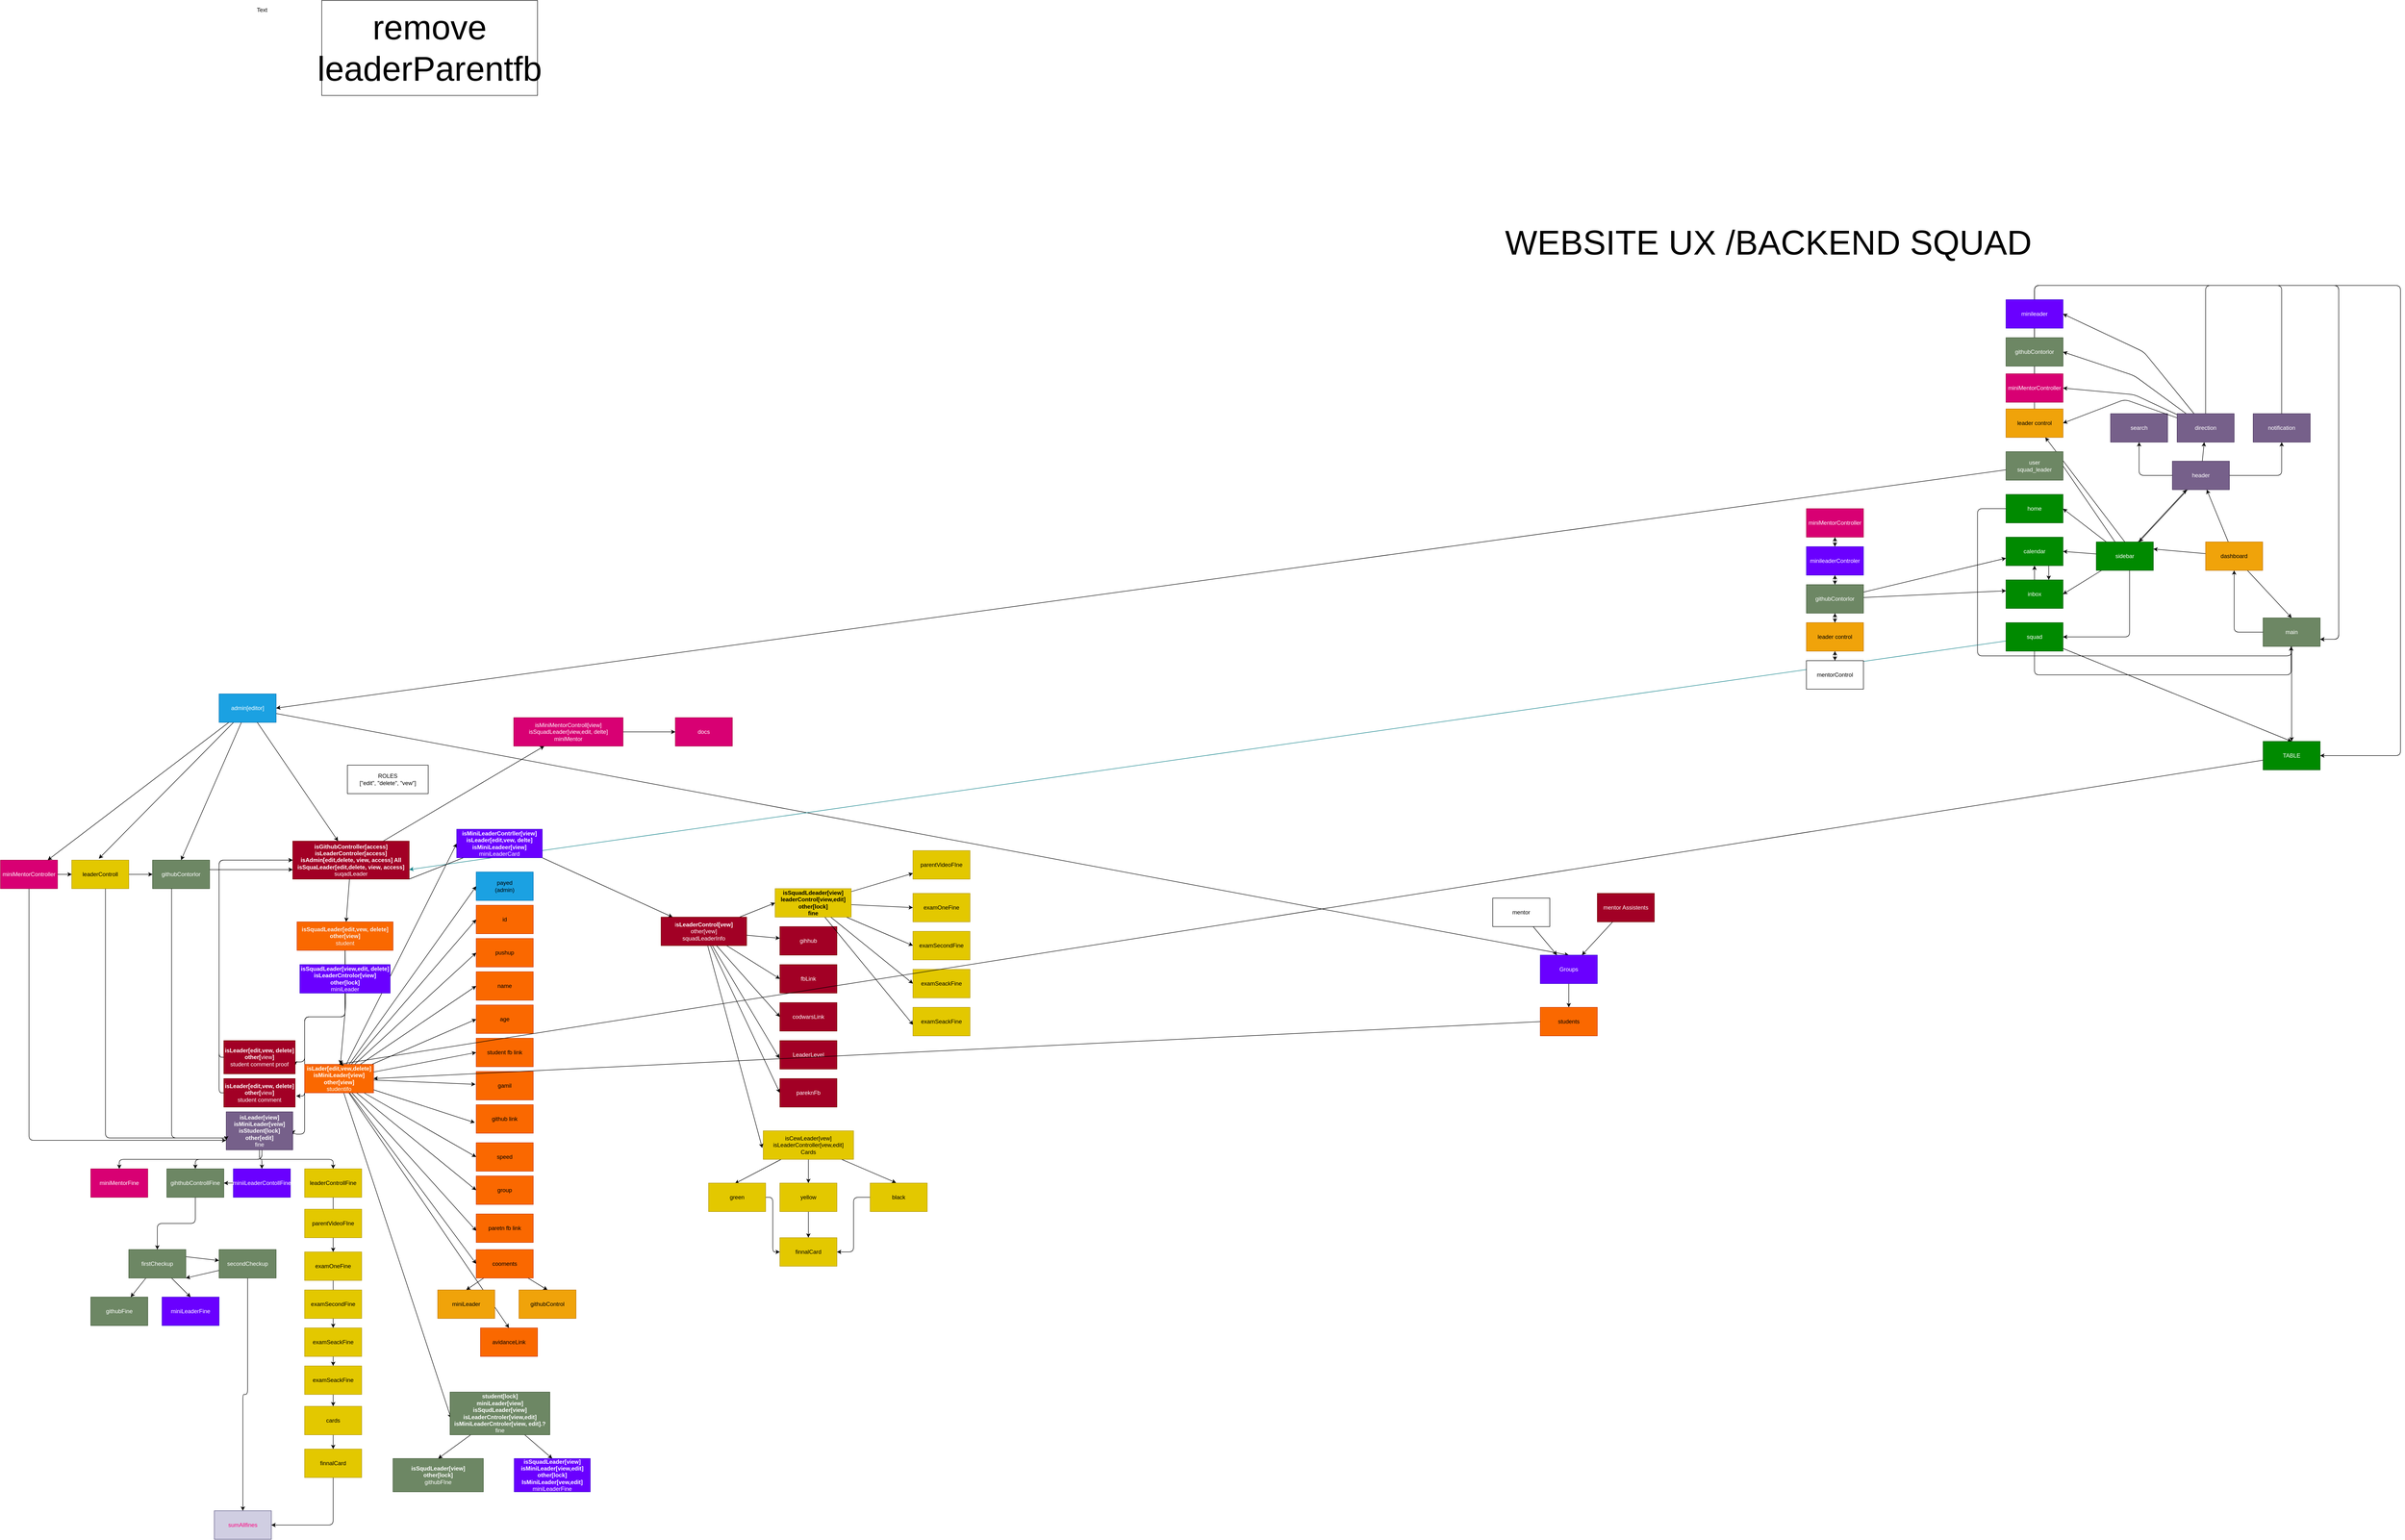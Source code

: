 <mxfile>
    <diagram id="HEYRBrr34Ea68B-RaoFX" name="Page-1">
        <mxGraphModel dx="3022" dy="3112" grid="1" gridSize="10" guides="1" tooltips="1" connect="1" arrows="1" fold="1" page="1" pageScale="1" pageWidth="850" pageHeight="1100" math="0" shadow="0">
            <root>
                <mxCell id="0"/>
                <mxCell id="1" parent="0"/>
                <mxCell id="17" style="edgeStyle=none;html=1;entryX=0.5;entryY=0;entryDx=0;entryDy=0;" parent="1" source="5" target="6" edge="1">
                    <mxGeometry relative="1" as="geometry"/>
                </mxCell>
                <mxCell id="102" style="html=1;entryX=0.475;entryY=-0.052;entryDx=0;entryDy=0;entryPerimeter=0;" parent="1" source="5" target="103" edge="1">
                    <mxGeometry relative="1" as="geometry">
                        <mxPoint x="-130" y="50" as="targetPoint"/>
                    </mxGeometry>
                </mxCell>
                <mxCell id="138" style="edgeStyle=none;html=1;fontColor=#6a00ff;" parent="1" source="5" target="139" edge="1">
                    <mxGeometry relative="1" as="geometry">
                        <mxPoint x="600" y="-40" as="targetPoint"/>
                    </mxGeometry>
                </mxCell>
                <mxCell id="372" style="edgeStyle=none;html=1;entryX=0.5;entryY=0;entryDx=0;entryDy=0;" parent="1" source="5" target="362" edge="1">
                    <mxGeometry relative="1" as="geometry"/>
                </mxCell>
                <mxCell id="5" value="admin[editor]" style="whiteSpace=wrap;html=1;fillColor=#1ba1e2;fontColor=#ffffff;strokeColor=#006EAF;" parent="1" vertex="1">
                    <mxGeometry x="160" y="-340" width="120" height="60" as="geometry"/>
                </mxCell>
                <mxCell id="227" style="edgeStyle=orthogonalEdgeStyle;html=1;fontColor=#FFFFFF;" parent="1" source="6" target="7" edge="1">
                    <mxGeometry relative="1" as="geometry">
                        <Array as="points">
                            <mxPoint x="180" y="30"/>
                            <mxPoint x="180" y="30"/>
                        </Array>
                    </mxGeometry>
                </mxCell>
                <mxCell id="6" value="githubContorlor" style="whiteSpace=wrap;html=1;fillColor=#6d8764;fontColor=#ffffff;strokeColor=#3A5431;" parent="1" vertex="1">
                    <mxGeometry x="20" y="10" width="120" height="60" as="geometry"/>
                </mxCell>
                <mxCell id="135" style="edgeStyle=none;html=1;fontColor=#6a00ff;" parent="1" source="7" target="137" edge="1">
                    <mxGeometry relative="1" as="geometry">
                        <mxPoint x="630" y="90" as="targetPoint"/>
                    </mxGeometry>
                </mxCell>
                <mxCell id="165" style="edgeStyle=none;html=1;exitX=1;exitY=1;exitDx=0;exitDy=0;fontColor=#FFFFFF;startArrow=none;" parent="1" source="123" target="166" edge="1">
                    <mxGeometry relative="1" as="geometry">
                        <mxPoint x="650" y="70" as="targetPoint"/>
                    </mxGeometry>
                </mxCell>
                <mxCell id="7" value="&lt;b&gt;isGithubController[access]&lt;/b&gt;&lt;br&gt;&lt;b&gt;isLeaderControler[access]&lt;/b&gt;&lt;br&gt;&lt;b&gt;isAdmin[edit,delete, view, access] All&lt;/b&gt;&lt;br&gt;&lt;b&gt;isSquaLeader[edit,delete, view, access]&lt;/b&gt;&lt;br&gt;suqadLeader" style="whiteSpace=wrap;html=1;fillColor=#a20025;fontColor=#ffffff;strokeColor=#6F0000;" parent="1" vertex="1">
                    <mxGeometry x="315" y="-30" width="245" height="80" as="geometry"/>
                </mxCell>
                <mxCell id="21" value="" style="edgeStyle=none;html=1;" parent="1" source="8" target="20" edge="1">
                    <mxGeometry relative="1" as="geometry">
                        <Array as="points">
                            <mxPoint x="426" y="320"/>
                        </Array>
                    </mxGeometry>
                </mxCell>
                <mxCell id="90" style="edgeStyle=orthogonalEdgeStyle;html=1;entryX=1;entryY=0.75;entryDx=0;entryDy=0;" parent="1" source="8" target="55" edge="1">
                    <mxGeometry relative="1" as="geometry">
                        <Array as="points">
                            <mxPoint x="425" y="340"/>
                            <mxPoint x="340" y="340"/>
                            <mxPoint x="340" y="435"/>
                            <mxPoint x="320" y="435"/>
                        </Array>
                    </mxGeometry>
                </mxCell>
                <mxCell id="92" style="edgeStyle=orthogonalEdgeStyle;html=1;exitX=0.5;exitY=1;exitDx=0;exitDy=0;entryX=1.015;entryY=0.611;entryDx=0;entryDy=0;entryPerimeter=0;" parent="1" source="8" target="57" edge="1">
                    <mxGeometry relative="1" as="geometry">
                        <Array as="points">
                            <mxPoint x="425" y="340"/>
                            <mxPoint x="340" y="340"/>
                            <mxPoint x="340" y="507"/>
                        </Array>
                    </mxGeometry>
                </mxCell>
                <mxCell id="93" style="edgeStyle=orthogonalEdgeStyle;html=1;entryX=1.004;entryY=0.592;entryDx=0;entryDy=0;entryPerimeter=0;" parent="1" source="8" target="66" edge="1">
                    <mxGeometry relative="1" as="geometry">
                        <Array as="points">
                            <mxPoint x="425" y="340"/>
                            <mxPoint x="340" y="340"/>
                            <mxPoint x="340" y="587"/>
                            <mxPoint x="321" y="587"/>
                            <mxPoint x="321" y="586"/>
                        </Array>
                    </mxGeometry>
                </mxCell>
                <mxCell id="8" value="&lt;font color=&quot;#f5f0f0&quot;&gt;&lt;b&gt;isSquadLeader[edit,vew, delete]&lt;br&gt;other[view]&lt;/b&gt;&lt;br&gt;student&lt;/font&gt;" style="whiteSpace=wrap;html=1;fillColor=#fa6800;fontColor=#000000;strokeColor=#C73500;" parent="1" vertex="1">
                    <mxGeometry x="324" y="140" width="202" height="60" as="geometry"/>
                </mxCell>
                <mxCell id="16" style="edgeStyle=none;html=1;" parent="1" source="5" target="7" edge="1">
                    <mxGeometry relative="1" as="geometry"/>
                </mxCell>
                <mxCell id="99" style="edgeStyle=orthogonalEdgeStyle;html=1;entryX=0;entryY=0.75;entryDx=0;entryDy=0;" parent="1" source="6" target="66" edge="1">
                    <mxGeometry relative="1" as="geometry">
                        <mxPoint x="60" y="200" as="sourcePoint"/>
                        <Array as="points">
                            <mxPoint x="60" y="595"/>
                        </Array>
                    </mxGeometry>
                </mxCell>
                <mxCell id="19" style="edgeStyle=none;html=1;" parent="1" source="7" target="8" edge="1">
                    <mxGeometry relative="1" as="geometry">
                        <mxPoint x="420" y="120" as="sourcePoint"/>
                    </mxGeometry>
                </mxCell>
                <mxCell id="24" value="" style="edgeStyle=none;html=1;entryX=0;entryY=0.5;entryDx=0;entryDy=0;" parent="1" source="20" target="23" edge="1">
                    <mxGeometry relative="1" as="geometry"/>
                </mxCell>
                <mxCell id="26" style="edgeStyle=none;html=1;entryX=0;entryY=0.5;entryDx=0;entryDy=0;" parent="1" source="20" target="27" edge="1">
                    <mxGeometry relative="1" as="geometry">
                        <mxPoint x="840" y="750" as="targetPoint"/>
                        <Array as="points"/>
                    </mxGeometry>
                </mxCell>
                <mxCell id="28" style="edgeStyle=none;html=1;entryX=0;entryY=0.5;entryDx=0;entryDy=0;" parent="1" source="20" target="30" edge="1">
                    <mxGeometry relative="1" as="geometry">
                        <mxPoint x="880" y="840" as="targetPoint"/>
                    </mxGeometry>
                </mxCell>
                <mxCell id="33" style="edgeStyle=none;html=1;entryX=-0.012;entryY=0.452;entryDx=0;entryDy=0;entryPerimeter=0;" parent="1" source="20" target="32" edge="1">
                    <mxGeometry relative="1" as="geometry"/>
                </mxCell>
                <mxCell id="34" style="edgeStyle=none;html=1;entryX=0;entryY=0.5;entryDx=0;entryDy=0;" parent="1" source="20" target="35" edge="1">
                    <mxGeometry relative="1" as="geometry">
                        <mxPoint x="850" y="600" as="targetPoint"/>
                    </mxGeometry>
                </mxCell>
                <mxCell id="38" style="edgeStyle=none;html=1;entryX=0.003;entryY=0.594;entryDx=0;entryDy=0;entryPerimeter=0;" parent="1" source="20" target="39" edge="1">
                    <mxGeometry relative="1" as="geometry">
                        <mxPoint x="657" y="980" as="targetPoint"/>
                    </mxGeometry>
                </mxCell>
                <mxCell id="40" style="edgeStyle=none;html=1;entryX=0;entryY=0.5;entryDx=0;entryDy=0;" parent="1" source="20" target="41" edge="1">
                    <mxGeometry relative="1" as="geometry">
                        <mxPoint x="520" y="750.0" as="targetPoint"/>
                    </mxGeometry>
                </mxCell>
                <mxCell id="43" style="edgeStyle=none;html=1;entryX=0;entryY=0.5;entryDx=0;entryDy=0;" parent="1" source="20" target="42" edge="1">
                    <mxGeometry relative="1" as="geometry"/>
                </mxCell>
                <mxCell id="44" style="edgeStyle=none;html=1;entryX=-0.025;entryY=0.628;entryDx=0;entryDy=0;entryPerimeter=0;" parent="1" source="20" target="45" edge="1">
                    <mxGeometry relative="1" as="geometry">
                        <mxPoint x="546" y="860" as="targetPoint"/>
                    </mxGeometry>
                </mxCell>
                <mxCell id="84" style="edgeStyle=none;html=1;entryX=0;entryY=0.5;entryDx=0;entryDy=0;" parent="1" source="20" target="86" edge="1">
                    <mxGeometry relative="1" as="geometry">
                        <mxPoint x="640" y="300" as="targetPoint"/>
                    </mxGeometry>
                </mxCell>
                <mxCell id="121" style="html=1;entryX=0;entryY=0.5;entryDx=0;entryDy=0;" parent="1" source="20" target="123" edge="1">
                    <mxGeometry relative="1" as="geometry">
                        <mxPoint x="640" y="470" as="targetPoint"/>
                    </mxGeometry>
                </mxCell>
                <mxCell id="152" style="edgeStyle=none;html=1;fontColor=#6a00ff;entryX=0.01;entryY=0.613;entryDx=0;entryDy=0;entryPerimeter=0;" parent="1" source="20" target="153" edge="1">
                    <mxGeometry relative="1" as="geometry">
                        <mxPoint x="650" y="1030.69" as="targetPoint"/>
                    </mxGeometry>
                </mxCell>
                <mxCell id="346" style="html=1;fontSize=12;entryX=0;entryY=0.5;entryDx=0;entryDy=0;" parent="1" source="20" target="347" edge="1">
                    <mxGeometry relative="1" as="geometry">
                        <mxPoint x="690" y="160" as="targetPoint"/>
                    </mxGeometry>
                </mxCell>
                <mxCell id="353" style="edgeStyle=none;html=1;entryX=0;entryY=0.5;entryDx=0;entryDy=0;" parent="1" source="20" target="352" edge="1">
                    <mxGeometry relative="1" as="geometry"/>
                </mxCell>
                <mxCell id="358" style="edgeStyle=none;html=1;entryX=0.5;entryY=0;entryDx=0;entryDy=0;" parent="1" source="20" target="359" edge="1">
                    <mxGeometry relative="1" as="geometry">
                        <mxPoint x="740" y="990" as="targetPoint"/>
                    </mxGeometry>
                </mxCell>
                <mxCell id="20" value="&lt;b&gt;&lt;font color=&quot;#ffffff&quot;&gt;isLader[edit,vew,delete]&lt;/font&gt;&lt;br&gt;&lt;font color=&quot;#ffffff&quot;&gt;isMiniLeader[view]&lt;/font&gt;&lt;br&gt;&lt;font color=&quot;#ffffff&quot;&gt;other[view]&lt;/font&gt;&lt;/b&gt;&lt;br&gt;&lt;font color=&quot;#ffffff&quot;&gt;studentifo&lt;/font&gt;" style="whiteSpace=wrap;html=1;fillColor=#fa6800;strokeColor=#C73500;fontColor=#000000;" parent="1" vertex="1">
                    <mxGeometry x="340" y="440" width="145" height="60" as="geometry"/>
                </mxCell>
                <mxCell id="23" value="name" style="whiteSpace=wrap;html=1;fillColor=#fa6800;strokeColor=#C73500;fontColor=#000000;" parent="1" vertex="1">
                    <mxGeometry x="701" y="245" width="120" height="60" as="geometry"/>
                </mxCell>
                <mxCell id="27" value="age" style="whiteSpace=wrap;html=1;fillColor=#fa6800;fontColor=#000000;strokeColor=#C73500;" parent="1" vertex="1">
                    <mxGeometry x="701" y="315" width="120" height="60" as="geometry"/>
                </mxCell>
                <mxCell id="30" value="student fb link" style="whiteSpace=wrap;html=1;fillColor=#fa6800;fontColor=#000000;strokeColor=#C73500;" parent="1" vertex="1">
                    <mxGeometry x="701" y="385" width="120" height="60" as="geometry"/>
                </mxCell>
                <mxCell id="32" value="gamil" style="whiteSpace=wrap;html=1;fillColor=#fa6800;fontColor=#000000;strokeColor=#C73500;" parent="1" vertex="1">
                    <mxGeometry x="701" y="455" width="120" height="60" as="geometry"/>
                </mxCell>
                <mxCell id="35" value="id" style="whiteSpace=wrap;html=1;fillColor=#fa6800;strokeColor=#C73500;fontColor=#000000;" parent="1" vertex="1">
                    <mxGeometry x="701" y="105" width="120" height="60" as="geometry"/>
                </mxCell>
                <mxCell id="39" value="paretn fb link" style="whiteSpace=wrap;html=1;fillColor=#fa6800;strokeColor=#C73500;fontColor=#000000;" parent="1" vertex="1">
                    <mxGeometry x="701" y="755" width="120" height="60" as="geometry"/>
                </mxCell>
                <mxCell id="41" value="group" style="whiteSpace=wrap;html=1;fillColor=#fa6800;strokeColor=#C73500;fontColor=#000000;" parent="1" vertex="1">
                    <mxGeometry x="701" y="675" width="120" height="60" as="geometry"/>
                </mxCell>
                <mxCell id="42" value="speed" style="whiteSpace=wrap;html=1;fillColor=#fa6800;strokeColor=#C73500;fontColor=#000000;" parent="1" vertex="1">
                    <mxGeometry x="701" y="605" width="120" height="60" as="geometry"/>
                </mxCell>
                <mxCell id="45" value="github link" style="whiteSpace=wrap;html=1;fillColor=#fa6800;strokeColor=#C73500;fontColor=#000000;" parent="1" vertex="1">
                    <mxGeometry x="701" y="525" width="120" height="60" as="geometry"/>
                </mxCell>
                <mxCell id="223" style="edgeStyle=orthogonalEdgeStyle;html=1;entryX=0;entryY=0.5;entryDx=0;entryDy=0;fontColor=#FFFFFF;" parent="1" source="55" target="7" edge="1">
                    <mxGeometry relative="1" as="geometry">
                        <Array as="points">
                            <mxPoint x="160" y="425"/>
                            <mxPoint x="160" y="10"/>
                            <mxPoint x="315" y="10"/>
                        </Array>
                    </mxGeometry>
                </mxCell>
                <mxCell id="55" value="&lt;b&gt;isLeader[edit,vew, delete]&lt;br&gt;other[&lt;/b&gt;view&lt;b&gt;]&lt;/b&gt;&lt;br&gt;student comment proof" style="whiteSpace=wrap;html=1;fillColor=#a20025;strokeColor=#6F0000;fontColor=#ffffff;" parent="1" vertex="1">
                    <mxGeometry x="170" y="390" width="150" height="70" as="geometry"/>
                </mxCell>
                <mxCell id="89" style="edgeStyle=orthogonalEdgeStyle;html=1;entryX=0;entryY=0.5;entryDx=0;entryDy=0;" parent="1" source="57" target="7" edge="1">
                    <mxGeometry relative="1" as="geometry">
                        <Array as="points">
                            <mxPoint x="160" y="500"/>
                            <mxPoint x="160" y="10"/>
                        </Array>
                    </mxGeometry>
                </mxCell>
                <mxCell id="57" value="&lt;b&gt;isLeader[edit,vew, delete]&lt;br&gt;other[&lt;/b&gt;view&lt;b&gt;]&lt;/b&gt;&lt;br&gt;student comment" style="whiteSpace=wrap;html=1;fillColor=#a20025;strokeColor=#6F0000;fontColor=#ffffff;" parent="1" vertex="1">
                    <mxGeometry x="170" y="470" width="150" height="60" as="geometry"/>
                </mxCell>
                <mxCell id="96" style="edgeStyle=orthogonalEdgeStyle;html=1;exitX=0.466;exitY=0.992;exitDx=0;exitDy=0;exitPerimeter=0;" parent="1" source="66" target="98" edge="1">
                    <mxGeometry relative="1" as="geometry">
                        <mxPoint x="260" y="670" as="targetPoint"/>
                        <Array as="points">
                            <mxPoint x="250" y="609"/>
                            <mxPoint x="250" y="640"/>
                            <mxPoint x="110" y="640"/>
                        </Array>
                    </mxGeometry>
                </mxCell>
                <mxCell id="100" style="edgeStyle=orthogonalEdgeStyle;html=1;entryX=0.5;entryY=0;entryDx=0;entryDy=0;exitX=0.5;exitY=1;exitDx=0;exitDy=0;" parent="1" source="66" target="101" edge="1">
                    <mxGeometry relative="1" as="geometry">
                        <mxPoint x="320" y="650" as="targetPoint"/>
                        <mxPoint x="260" y="610" as="sourcePoint"/>
                        <Array as="points">
                            <mxPoint x="250" y="640"/>
                            <mxPoint x="400" y="640"/>
                            <mxPoint x="400" y="660"/>
                        </Array>
                    </mxGeometry>
                </mxCell>
                <mxCell id="104" style="edgeStyle=orthogonalEdgeStyle;html=1;" parent="1" source="66" target="105" edge="1">
                    <mxGeometry relative="1" as="geometry">
                        <mxPoint x="260" y="670" as="targetPoint"/>
                    </mxGeometry>
                </mxCell>
                <mxCell id="130" style="edgeStyle=orthogonalEdgeStyle;html=1;entryX=0.5;entryY=0;entryDx=0;entryDy=0;" parent="1" source="66" target="129" edge="1">
                    <mxGeometry relative="1" as="geometry">
                        <Array as="points">
                            <mxPoint x="250" y="640"/>
                            <mxPoint x="-50" y="640"/>
                        </Array>
                    </mxGeometry>
                </mxCell>
                <mxCell id="66" value="&lt;b&gt;isLeader[view]&lt;br&gt;isMiniLeader[veiw]&lt;br&gt;isStudent[lock]&lt;br&gt;other[edit]&lt;/b&gt;&lt;br&gt;fine" style="whiteSpace=wrap;html=1;fillColor=#76608a;fontColor=#ffffff;strokeColor=#432D57;" parent="1" vertex="1">
                    <mxGeometry x="175" y="540" width="140" height="80" as="geometry"/>
                </mxCell>
                <mxCell id="86" value="pushup" style="whiteSpace=wrap;html=1;fillColor=#fa6800;strokeColor=#C73500;fontColor=#000000;" parent="1" vertex="1">
                    <mxGeometry x="701" y="175" width="120" height="60" as="geometry"/>
                </mxCell>
                <mxCell id="95" value="ROLES&lt;br&gt;[&quot;edit&quot;, &quot;delete&quot;, &quot;vew&quot;]" style="whiteSpace=wrap;html=1;" parent="1" vertex="1">
                    <mxGeometry x="430" y="-190" width="170" height="60" as="geometry"/>
                </mxCell>
                <mxCell id="146" value="" style="edgeStyle=orthogonalEdgeStyle;html=1;fontColor=#6a00ff;" parent="1" source="98" target="145" edge="1">
                    <mxGeometry relative="1" as="geometry"/>
                </mxCell>
                <mxCell id="98" value="gihthubControllFine" style="whiteSpace=wrap;html=1;fillColor=#6d8764;fontColor=#ffffff;strokeColor=#3A5431;" parent="1" vertex="1">
                    <mxGeometry x="50" y="660" width="120" height="60" as="geometry"/>
                </mxCell>
                <mxCell id="211" value="" style="edgeStyle=none;html=1;fontColor=#FFFFFF;" parent="1" source="101" target="207" edge="1">
                    <mxGeometry relative="1" as="geometry"/>
                </mxCell>
                <mxCell id="101" value="leaderControllFine" style="whiteSpace=wrap;html=1;fillColor=#e3c800;fontColor=#000000;strokeColor=#B09500;" parent="1" vertex="1">
                    <mxGeometry x="340" y="660" width="120" height="60" as="geometry"/>
                </mxCell>
                <mxCell id="124" style="edgeStyle=orthogonalEdgeStyle;html=1;entryX=0;entryY=0.75;entryDx=0;entryDy=0;exitX=0.591;exitY=0.982;exitDx=0;exitDy=0;exitPerimeter=0;" parent="1" source="103" target="66" edge="1">
                    <mxGeometry relative="1" as="geometry">
                        <mxPoint x="-80" y="120" as="sourcePoint"/>
                        <Array as="points">
                            <mxPoint x="-79" y="595"/>
                        </Array>
                    </mxGeometry>
                </mxCell>
                <mxCell id="225" value="" style="edgeStyle=orthogonalEdgeStyle;html=1;fontColor=#FFFFFF;" parent="1" source="103" target="6" edge="1">
                    <mxGeometry relative="1" as="geometry"/>
                </mxCell>
                <mxCell id="103" value="&lt;span style=&quot;color: rgb(0, 0, 0);&quot;&gt;leaderControll&lt;br&gt;&lt;/span&gt;" style="whiteSpace=wrap;html=1;fillColor=#e3c800;fontColor=#000000;strokeColor=#B09500;" parent="1" vertex="1">
                    <mxGeometry x="-150" y="10" width="120" height="60" as="geometry"/>
                </mxCell>
                <mxCell id="149" style="edgeStyle=orthogonalEdgeStyle;html=1;entryX=1;entryY=0.5;entryDx=0;entryDy=0;fontColor=#6a00ff;" parent="1" source="105" target="98" edge="1">
                    <mxGeometry relative="1" as="geometry"/>
                </mxCell>
                <mxCell id="105" value="miniiLeaderContollFine" style="whiteSpace=wrap;html=1;fillColor=#6a00ff;fontColor=#ffffff;strokeColor=#3700CC;" parent="1" vertex="1">
                    <mxGeometry x="190" y="660" width="120" height="60" as="geometry"/>
                </mxCell>
                <mxCell id="107" value="&lt;span&gt;isSquadLeader[view,edit, delete]&lt;br&gt;isLeaderCntrolor[&lt;/span&gt;view&lt;span&gt;]&lt;br&gt;other[lock]&lt;/span&gt;&lt;br&gt;&lt;span style=&quot;font-weight: normal;&quot;&gt;miniLeader&lt;/span&gt;" style="whiteSpace=wrap;html=1;fillColor=#6a00ff;strokeColor=#3700CC;fontColor=#ffffff;fontStyle=1" parent="1" vertex="1">
                    <mxGeometry x="330" y="230" width="190" height="60" as="geometry"/>
                </mxCell>
                <mxCell id="129" value="miniMentorFine" style="whiteSpace=wrap;html=1;fillColor=#d80073;fontColor=#ffffff;strokeColor=#A50040;" parent="1" vertex="1">
                    <mxGeometry x="-110" y="660" width="120" height="60" as="geometry"/>
                </mxCell>
                <mxCell id="143" value="" style="edgeStyle=none;html=1;fontColor=#6a00ff;" parent="1" source="137" target="142" edge="1">
                    <mxGeometry relative="1" as="geometry"/>
                </mxCell>
                <mxCell id="137" value="isMiniMentorControll[view]&lt;br&gt;isSquadLeader[view,edit, delte]&lt;br&gt;miniMentor" style="whiteSpace=wrap;html=1;fontColor=#ffffff;strokeColor=#A50040;fillColor=#d80073;" parent="1" vertex="1">
                    <mxGeometry x="780" y="-290" width="230" height="60" as="geometry"/>
                </mxCell>
                <mxCell id="144" style="edgeStyle=orthogonalEdgeStyle;html=1;fontColor=#6a00ff;" parent="1" source="139" target="66" edge="1">
                    <mxGeometry relative="1" as="geometry">
                        <mxPoint x="180" y="600.952" as="targetPoint"/>
                        <Array as="points">
                            <mxPoint x="-240" y="600"/>
                        </Array>
                    </mxGeometry>
                </mxCell>
                <mxCell id="226" value="" style="edgeStyle=orthogonalEdgeStyle;html=1;fontColor=#FFFFFF;" parent="1" source="139" target="103" edge="1">
                    <mxGeometry relative="1" as="geometry"/>
                </mxCell>
                <mxCell id="139" value="miniMentorController" style="whiteSpace=wrap;html=1;fontColor=#ffffff;strokeColor=#A50040;fillColor=#d80073;" parent="1" vertex="1">
                    <mxGeometry x="-300" y="10" width="120" height="60" as="geometry"/>
                </mxCell>
                <mxCell id="142" value="docs" style="whiteSpace=wrap;html=1;fillColor=#d80073;strokeColor=#A50040;fontColor=#ffffff;" parent="1" vertex="1">
                    <mxGeometry x="1120" y="-290" width="120" height="60" as="geometry"/>
                </mxCell>
                <mxCell id="159" value="" style="edgeStyle=none;html=1;fontColor=#FFFFFF;" parent="1" source="145" target="158" edge="1">
                    <mxGeometry relative="1" as="geometry"/>
                </mxCell>
                <mxCell id="161" style="edgeStyle=none;html=1;entryX=0.5;entryY=0;entryDx=0;entryDy=0;fontColor=#FFFFFF;" parent="1" source="145" target="160" edge="1">
                    <mxGeometry relative="1" as="geometry"/>
                </mxCell>
                <mxCell id="163" style="edgeStyle=none;html=1;fontColor=#FFFFFF;exitX=1;exitY=0.25;exitDx=0;exitDy=0;" parent="1" source="145" target="148" edge="1">
                    <mxGeometry relative="1" as="geometry"/>
                </mxCell>
                <mxCell id="145" value="firstCheckup" style="whiteSpace=wrap;html=1;fillColor=#6d8764;strokeColor=#3A5431;fontColor=#ffffff;" parent="1" vertex="1">
                    <mxGeometry x="-30" y="830" width="120" height="60" as="geometry"/>
                </mxCell>
                <mxCell id="164" style="edgeStyle=none;html=1;fontColor=#FFFFFF;entryX=1;entryY=1;entryDx=0;entryDy=0;" parent="1" source="148" target="145" edge="1">
                    <mxGeometry relative="1" as="geometry">
                        <mxPoint x="110" y="890" as="targetPoint"/>
                    </mxGeometry>
                </mxCell>
                <mxCell id="239" style="edgeStyle=orthogonalEdgeStyle;html=1;fontColor=#FFFFFF;" parent="1" source="148" target="240" edge="1">
                    <mxGeometry relative="1" as="geometry">
                        <mxPoint x="220" y="1270" as="targetPoint"/>
                    </mxGeometry>
                </mxCell>
                <mxCell id="148" value="secondCheckup" style="whiteSpace=wrap;html=1;fillColor=#6d8764;strokeColor=#3A5431;fontColor=#ffffff;" parent="1" vertex="1">
                    <mxGeometry x="160" y="830" width="120" height="60" as="geometry"/>
                </mxCell>
                <mxCell id="154" style="edgeStyle=none;html=1;fontColor=#6a00ff;entryX=0.5;entryY=0;entryDx=0;entryDy=0;" parent="1" source="153" target="155" edge="1">
                    <mxGeometry relative="1" as="geometry">
                        <mxPoint x="790" y="1100" as="targetPoint"/>
                    </mxGeometry>
                </mxCell>
                <mxCell id="156" style="edgeStyle=none;html=1;fontColor=#6a00ff;entryX=0.5;entryY=0;entryDx=0;entryDy=0;" parent="1" source="153" target="157" edge="1">
                    <mxGeometry relative="1" as="geometry">
                        <mxPoint x="580" y="1140" as="targetPoint"/>
                    </mxGeometry>
                </mxCell>
                <mxCell id="153" value="&lt;b&gt;student[lock]&lt;br&gt;miniLeader[view]&lt;br&gt;isSqudLeader[view]&lt;br&gt;&lt;/b&gt;&lt;b&gt;isLeaderCntroler[view,edit]&lt;/b&gt;&lt;b&gt;&lt;br&gt;isMiniLeaderCntroler[view, edit].?&lt;/b&gt;&lt;br&gt;fine" style="whiteSpace=wrap;html=1;fillColor=#6d8764;strokeColor=#3A5431;fontColor=#ffffff;" parent="1" vertex="1">
                    <mxGeometry x="646" y="1130" width="210" height="90" as="geometry"/>
                </mxCell>
                <mxCell id="155" value="&lt;b&gt;isSquadLeader[view]&lt;br&gt;isMiniLeader[view,edit]&lt;br&gt;other[lock]&lt;/b&gt;&lt;br&gt;&lt;b&gt;IsMiniLeader[vew,edit]&lt;/b&gt;&lt;br&gt;miniLeaderFine" style="whiteSpace=wrap;html=1;strokeColor=#3700CC;fontColor=#ffffff;fillColor=#6a00ff;" parent="1" vertex="1">
                    <mxGeometry x="781" y="1270" width="160" height="70" as="geometry"/>
                </mxCell>
                <mxCell id="157" value="&lt;b&gt;isSqudLeader[view]&lt;br&gt;other[lock]&lt;/b&gt;&lt;br&gt;githubFIne" style="whiteSpace=wrap;html=1;fillColor=#6d8764;strokeColor=#3A5431;fontColor=#ffffff;" parent="1" vertex="1">
                    <mxGeometry x="526" y="1270" width="190" height="70" as="geometry"/>
                </mxCell>
                <mxCell id="158" value="githubFine" style="whiteSpace=wrap;html=1;fillColor=#6d8764;strokeColor=#3A5431;fontColor=#ffffff;" parent="1" vertex="1">
                    <mxGeometry x="-110" y="930" width="120" height="60" as="geometry"/>
                </mxCell>
                <mxCell id="160" value="miniLeaderFine" style="whiteSpace=wrap;html=1;fillColor=#6a00ff;strokeColor=#3700CC;fontColor=#ffffff;" parent="1" vertex="1">
                    <mxGeometry x="40" y="930" width="120" height="60" as="geometry"/>
                </mxCell>
                <mxCell id="169" style="edgeStyle=none;html=1;fontColor=#FFFFFF;" parent="1" source="166" target="168" edge="1">
                    <mxGeometry relative="1" as="geometry"/>
                </mxCell>
                <mxCell id="172" style="edgeStyle=none;html=1;entryX=0;entryY=0.5;entryDx=0;entryDy=0;fontColor=#FFFFFF;" parent="1" source="166" target="171" edge="1">
                    <mxGeometry relative="1" as="geometry"/>
                </mxCell>
                <mxCell id="173" style="edgeStyle=none;html=1;fontColor=#FFFFFF;entryX=0;entryY=0.5;entryDx=0;entryDy=0;" parent="1" source="166" target="175" edge="1">
                    <mxGeometry relative="1" as="geometry">
                        <mxPoint x="1370" y="360" as="targetPoint"/>
                    </mxGeometry>
                </mxCell>
                <mxCell id="179" style="edgeStyle=none;html=1;entryX=-0.008;entryY=0.622;entryDx=0;entryDy=0;entryPerimeter=0;fontColor=#FFFFFF;" parent="1" source="166" target="178" edge="1">
                    <mxGeometry relative="1" as="geometry"/>
                </mxCell>
                <mxCell id="180" style="edgeStyle=none;html=1;fontColor=#FFFFFF;entryX=0;entryY=0.5;entryDx=0;entryDy=0;" parent="1" source="166" target="181" edge="1">
                    <mxGeometry relative="1" as="geometry">
                        <mxPoint x="1380" y="80" as="targetPoint"/>
                    </mxGeometry>
                </mxCell>
                <mxCell id="194" style="edgeStyle=none;html=1;entryX=-0.011;entryY=0.6;entryDx=0;entryDy=0;entryPerimeter=0;fontColor=#FFFFFF;" parent="1" source="166" target="193" edge="1">
                    <mxGeometry relative="1" as="geometry"/>
                </mxCell>
                <mxCell id="204" style="edgeStyle=none;html=1;entryX=0;entryY=0.5;entryDx=0;entryDy=0;fontColor=#FFFFFF;" parent="1" source="166" target="203" edge="1">
                    <mxGeometry relative="1" as="geometry"/>
                </mxCell>
                <mxCell id="166" value="i&lt;b&gt;sLeaderControl[vew]&lt;/b&gt;&lt;br&gt;other[vew]&lt;br&gt;squadLeaderInfo" style="whiteSpace=wrap;html=1;strokeColor=#6F0000;fontColor=#ffffff;fillColor=#a20025;" parent="1" vertex="1">
                    <mxGeometry x="1090" y="130" width="180" height="60" as="geometry"/>
                </mxCell>
                <mxCell id="168" value="gihhub" style="whiteSpace=wrap;html=1;fillColor=#a20025;strokeColor=#6F0000;fontColor=#ffffff;" parent="1" vertex="1">
                    <mxGeometry x="1340" y="150" width="120" height="60" as="geometry"/>
                </mxCell>
                <mxCell id="171" value="fbLink" style="whiteSpace=wrap;html=1;fillColor=#a20025;strokeColor=#6F0000;fontColor=#ffffff;" parent="1" vertex="1">
                    <mxGeometry x="1340" y="230" width="120" height="60" as="geometry"/>
                </mxCell>
                <mxCell id="175" value="codwarsLink" style="whiteSpace=wrap;html=1;fillColor=#a20025;strokeColor=#6F0000;fontColor=#ffffff;" parent="1" vertex="1">
                    <mxGeometry x="1340" y="310" width="120" height="60" as="geometry"/>
                </mxCell>
                <mxCell id="178" value="LeaderLevel" style="whiteSpace=wrap;html=1;fillColor=#a20025;strokeColor=#6F0000;fontColor=#ffffff;" parent="1" vertex="1">
                    <mxGeometry x="1340" y="390" width="120" height="60" as="geometry"/>
                </mxCell>
                <mxCell id="182" style="edgeStyle=none;html=1;fontColor=#FFFFFF;" parent="1" source="181" target="183" edge="1">
                    <mxGeometry relative="1" as="geometry">
                        <mxPoint x="1490" y="-20" as="targetPoint"/>
                    </mxGeometry>
                </mxCell>
                <mxCell id="186" style="edgeStyle=none;html=1;entryX=0;entryY=0.5;entryDx=0;entryDy=0;fontColor=#FFFFFF;" parent="1" source="181" target="184" edge="1">
                    <mxGeometry relative="1" as="geometry"/>
                </mxCell>
                <mxCell id="187" style="edgeStyle=none;html=1;fontColor=#FFFFFF;entryX=0;entryY=0.5;entryDx=0;entryDy=0;" parent="1" source="181" target="188" edge="1">
                    <mxGeometry relative="1" as="geometry">
                        <mxPoint x="1670.0" y="200" as="targetPoint"/>
                        <Array as="points"/>
                    </mxGeometry>
                </mxCell>
                <mxCell id="189" style="edgeStyle=none;html=1;fontColor=#FFFFFF;entryX=0;entryY=0.5;entryDx=0;entryDy=0;" parent="1" source="181" target="190" edge="1">
                    <mxGeometry relative="1" as="geometry">
                        <mxPoint x="1660.0" y="280" as="targetPoint"/>
                    </mxGeometry>
                </mxCell>
                <mxCell id="191" style="edgeStyle=none;html=1;fontColor=#FFFFFF;entryX=0.003;entryY=0.614;entryDx=0;entryDy=0;entryPerimeter=0;" parent="1" source="181" target="192" edge="1">
                    <mxGeometry relative="1" as="geometry">
                        <mxPoint x="1660.0" y="350" as="targetPoint"/>
                    </mxGeometry>
                </mxCell>
                <mxCell id="181" value="&lt;b&gt;isSquadLdeader[view]&lt;br&gt;leaderControl[view,edit]&lt;br&gt;other[lock]&lt;br&gt;fine&lt;/b&gt;" style="whiteSpace=wrap;html=1;fillColor=#e3c800;strokeColor=#B09500;fontColor=#000000;" parent="1" vertex="1">
                    <mxGeometry x="1330" y="70" width="160" height="60" as="geometry"/>
                </mxCell>
                <mxCell id="183" value="parentVideoFIne" style="whiteSpace=wrap;html=1;fillColor=#e3c800;strokeColor=#B09500;fontColor=#000000;" parent="1" vertex="1">
                    <mxGeometry x="1620" y="-10" width="120" height="60" as="geometry"/>
                </mxCell>
                <mxCell id="184" value="examOneFine" style="whiteSpace=wrap;html=1;fillColor=#e3c800;strokeColor=#B09500;fontColor=#000000;" parent="1" vertex="1">
                    <mxGeometry x="1620" y="80" width="120" height="60" as="geometry"/>
                </mxCell>
                <mxCell id="188" value="examSecondFine" style="whiteSpace=wrap;html=1;fillColor=#e3c800;strokeColor=#B09500;fontColor=#000000;" parent="1" vertex="1">
                    <mxGeometry x="1620" y="160" width="120" height="60" as="geometry"/>
                </mxCell>
                <mxCell id="190" value="examSeackFine" style="whiteSpace=wrap;html=1;fillColor=#e3c800;strokeColor=#B09500;fontColor=#000000;" parent="1" vertex="1">
                    <mxGeometry x="1620" y="240" width="120" height="60" as="geometry"/>
                </mxCell>
                <mxCell id="192" value="examSeackFine" style="whiteSpace=wrap;html=1;fillColor=#e3c800;strokeColor=#B09500;fontColor=#000000;" parent="1" vertex="1">
                    <mxGeometry x="1620" y="320" width="120" height="60" as="geometry"/>
                </mxCell>
                <mxCell id="195" style="edgeStyle=none;html=1;fontColor=#FFFFFF;entryX=0.461;entryY=0.017;entryDx=0;entryDy=0;entryPerimeter=0;" parent="1" source="193" target="196" edge="1">
                    <mxGeometry relative="1" as="geometry">
                        <mxPoint x="1250" y="610" as="targetPoint"/>
                    </mxGeometry>
                </mxCell>
                <mxCell id="199" style="edgeStyle=none;html=1;fontColor=#FFFFFF;" parent="1" source="193" target="197" edge="1">
                    <mxGeometry relative="1" as="geometry"/>
                </mxCell>
                <mxCell id="200" style="edgeStyle=none;html=1;fontColor=#FFFFFF;entryX=0.454;entryY=-0.011;entryDx=0;entryDy=0;entryPerimeter=0;" parent="1" source="193" target="201" edge="1">
                    <mxGeometry relative="1" as="geometry">
                        <mxPoint x="1470" y="600" as="targetPoint"/>
                    </mxGeometry>
                </mxCell>
                <mxCell id="193" value="isCewLeader[vew]&lt;br&gt;isLeaderController[vew,edit]&lt;br&gt;Cards" style="whiteSpace=wrap;html=1;fillColor=#e3c800;strokeColor=#B09500;fontColor=#000000;" parent="1" vertex="1">
                    <mxGeometry x="1305" y="580" width="190" height="60" as="geometry"/>
                </mxCell>
                <mxCell id="235" style="edgeStyle=orthogonalEdgeStyle;html=1;entryX=0;entryY=0.5;entryDx=0;entryDy=0;fontColor=#FFFFFF;" parent="1" source="196" target="234" edge="1">
                    <mxGeometry relative="1" as="geometry"/>
                </mxCell>
                <mxCell id="196" value="green" style="whiteSpace=wrap;html=1;strokeColor=#B09500;fontColor=#000000;fillColor=#e3c800;" parent="1" vertex="1">
                    <mxGeometry x="1190" y="690" width="120" height="60" as="geometry"/>
                </mxCell>
                <mxCell id="236" style="edgeStyle=orthogonalEdgeStyle;html=1;fontColor=#FFFFFF;" parent="1" source="197" target="234" edge="1">
                    <mxGeometry relative="1" as="geometry"/>
                </mxCell>
                <mxCell id="197" value="yellow" style="whiteSpace=wrap;html=1;strokeColor=#B09500;fontColor=#000000;fillColor=#e3c800;" parent="1" vertex="1">
                    <mxGeometry x="1340" y="690" width="120" height="60" as="geometry"/>
                </mxCell>
                <mxCell id="237" style="edgeStyle=orthogonalEdgeStyle;html=1;entryX=1;entryY=0.5;entryDx=0;entryDy=0;fontColor=#FFFFFF;" parent="1" source="201" target="234" edge="1">
                    <mxGeometry relative="1" as="geometry"/>
                </mxCell>
                <mxCell id="201" value="black" style="whiteSpace=wrap;html=1;strokeColor=#B09500;fontColor=#000000;fillColor=#e3c800;" parent="1" vertex="1">
                    <mxGeometry x="1530" y="690" width="120" height="60" as="geometry"/>
                </mxCell>
                <mxCell id="203" value="pareknFb" style="whiteSpace=wrap;html=1;fillColor=#a20025;strokeColor=#6F0000;fontColor=#ffffff;" parent="1" vertex="1">
                    <mxGeometry x="1340" y="470" width="120" height="60" as="geometry"/>
                </mxCell>
                <mxCell id="206" value="parentVideoFIne" style="whiteSpace=wrap;html=1;fillColor=#e3c800;strokeColor=#B09500;fontColor=#000000;" parent="1" vertex="1">
                    <mxGeometry x="340" y="745" width="120" height="60" as="geometry"/>
                </mxCell>
                <mxCell id="212" value="" style="edgeStyle=none;html=1;fontColor=#FFFFFF;" parent="1" source="207" target="209" edge="1">
                    <mxGeometry relative="1" as="geometry"/>
                </mxCell>
                <mxCell id="207" value="examOneFine" style="whiteSpace=wrap;html=1;fillColor=#e3c800;strokeColor=#B09500;fontColor=#000000;" parent="1" vertex="1">
                    <mxGeometry x="340" y="835" width="120" height="60" as="geometry"/>
                </mxCell>
                <mxCell id="208" value="examSecondFine" style="whiteSpace=wrap;html=1;fillColor=#e3c800;strokeColor=#B09500;fontColor=#000000;" parent="1" vertex="1">
                    <mxGeometry x="340" y="915" width="120" height="60" as="geometry"/>
                </mxCell>
                <mxCell id="213" value="" style="edgeStyle=none;html=1;fontColor=#FFFFFF;" parent="1" source="209" target="210" edge="1">
                    <mxGeometry relative="1" as="geometry"/>
                </mxCell>
                <mxCell id="209" value="examSeackFine" style="whiteSpace=wrap;html=1;fillColor=#e3c800;strokeColor=#B09500;fontColor=#000000;" parent="1" vertex="1">
                    <mxGeometry x="340" y="995" width="120" height="60" as="geometry"/>
                </mxCell>
                <mxCell id="215" value="" style="edgeStyle=none;html=1;fontColor=#FFFFFF;" parent="1" source="210" target="214" edge="1">
                    <mxGeometry relative="1" as="geometry"/>
                </mxCell>
                <mxCell id="210" value="examSeackFine" style="whiteSpace=wrap;html=1;fillColor=#e3c800;strokeColor=#B09500;fontColor=#000000;" parent="1" vertex="1">
                    <mxGeometry x="340" y="1075" width="120" height="60" as="geometry"/>
                </mxCell>
                <mxCell id="220" style="edgeStyle=none;html=1;entryX=0.5;entryY=0;entryDx=0;entryDy=0;fontColor=#FFFFFF;" parent="1" source="214" edge="1">
                    <mxGeometry relative="1" as="geometry">
                        <mxPoint x="400" y="1250" as="targetPoint"/>
                    </mxGeometry>
                </mxCell>
                <mxCell id="214" value="cards" style="whiteSpace=wrap;html=1;fillColor=#e3c800;strokeColor=#B09500;fontColor=#000000;" parent="1" vertex="1">
                    <mxGeometry x="340" y="1160" width="120" height="60" as="geometry"/>
                </mxCell>
                <mxCell id="234" value="finnalCard" style="whiteSpace=wrap;html=1;strokeColor=#B09500;fontColor=#000000;fillColor=#e3c800;" parent="1" vertex="1">
                    <mxGeometry x="1340" y="805" width="120" height="60" as="geometry"/>
                </mxCell>
                <mxCell id="241" style="edgeStyle=orthogonalEdgeStyle;html=1;entryX=1;entryY=0.5;entryDx=0;entryDy=0;fontColor=#FF0080;" parent="1" source="238" target="240" edge="1">
                    <mxGeometry relative="1" as="geometry">
                        <Array as="points">
                            <mxPoint x="400" y="1410"/>
                        </Array>
                    </mxGeometry>
                </mxCell>
                <mxCell id="238" value="finnalCard" style="whiteSpace=wrap;html=1;strokeColor=#B09500;fontColor=#000000;fillColor=#e3c800;" parent="1" vertex="1">
                    <mxGeometry x="340" y="1250" width="120" height="60" as="geometry"/>
                </mxCell>
                <mxCell id="240" value="&lt;font color=&quot;#ff0080&quot;&gt;sumAllfines&lt;/font&gt;" style="whiteSpace=wrap;html=1;strokeColor=#56517e;fillColor=#d0cee2;" parent="1" vertex="1">
                    <mxGeometry x="150" y="1380" width="120" height="60" as="geometry"/>
                </mxCell>
                <mxCell id="255" style="edgeStyle=none;html=1;entryX=1;entryY=0.5;entryDx=0;entryDy=0;fontSize=12;" parent="1" target="253" edge="1">
                    <mxGeometry relative="1" as="geometry">
                        <mxPoint x="4121" y="-600" as="sourcePoint"/>
                    </mxGeometry>
                </mxCell>
                <mxCell id="257" style="edgeStyle=none;html=1;fontSize=12;entryX=1;entryY=0.5;entryDx=0;entryDy=0;" parent="1" source="242" target="258" edge="1">
                    <mxGeometry relative="1" as="geometry">
                        <mxPoint x="4029.92" y="-640" as="targetPoint"/>
                    </mxGeometry>
                </mxCell>
                <mxCell id="259" style="edgeStyle=none;html=1;fontSize=12;entryX=1;entryY=0.5;entryDx=0;entryDy=0;" parent="1" source="242" target="264" edge="1">
                    <mxGeometry relative="1" as="geometry">
                        <mxPoint x="4039.92" y="-740" as="targetPoint"/>
                    </mxGeometry>
                </mxCell>
                <mxCell id="261" style="edgeStyle=none;html=1;entryX=0.25;entryY=1;entryDx=0;entryDy=0;fontSize=12;" parent="1" source="242" target="251" edge="1">
                    <mxGeometry relative="1" as="geometry"/>
                </mxCell>
                <mxCell id="285" style="edgeStyle=orthogonalEdgeStyle;html=1;entryX=1;entryY=0.5;entryDx=0;entryDy=0;fontSize=12;" parent="1" source="242" target="281" edge="1">
                    <mxGeometry relative="1" as="geometry">
                        <Array as="points">
                            <mxPoint x="4180" y="-460"/>
                        </Array>
                    </mxGeometry>
                </mxCell>
                <mxCell id="293" style="edgeStyle=none;html=1;fontSize=12;startArrow=none;" parent="1" source="294" edge="1">
                    <mxGeometry relative="1" as="geometry">
                        <mxPoint x="3980" y="-840" as="targetPoint"/>
                    </mxGeometry>
                </mxCell>
                <mxCell id="242" value="sidebar" style="whiteSpace=wrap;html=1;fillColor=#008a00;fontColor=#ffffff;strokeColor=#005700;" parent="1" vertex="1">
                    <mxGeometry x="4109.92" y="-660" width="120" height="60" as="geometry"/>
                </mxCell>
                <mxCell id="243" value="&lt;font style=&quot;font-size: 72px;&quot;&gt;WEBSITE UX /BACKEND SQUAD&amp;nbsp;&lt;br&gt;&lt;/font&gt;" style="text;strokeColor=none;align=center;fillColor=none;html=1;verticalAlign=middle;whiteSpace=wrap;rounded=0;" parent="1" vertex="1">
                    <mxGeometry x="2840" y="-1420" width="1180" height="260" as="geometry"/>
                </mxCell>
                <mxCell id="246" style="edgeStyle=none;html=1;fontSize=12;entryX=1;entryY=0.25;entryDx=0;entryDy=0;" parent="1" source="245" target="242" edge="1">
                    <mxGeometry relative="1" as="geometry">
                        <mxPoint x="4390.001" y="-560" as="targetPoint"/>
                    </mxGeometry>
                </mxCell>
                <mxCell id="247" style="edgeStyle=none;html=1;fontSize=12;entryX=0.5;entryY=0;entryDx=0;entryDy=0;" parent="1" source="245" target="248" edge="1">
                    <mxGeometry relative="1" as="geometry">
                        <mxPoint x="4530.91" y="-560" as="targetPoint"/>
                    </mxGeometry>
                </mxCell>
                <mxCell id="250" style="edgeStyle=none;html=1;fontSize=12;" parent="1" source="245" target="251" edge="1">
                    <mxGeometry relative="1" as="geometry">
                        <mxPoint x="4520.91" y="-730" as="targetPoint"/>
                    </mxGeometry>
                </mxCell>
                <mxCell id="245" value="dashboard" style="whiteSpace=wrap;html=1;fillColor=#f0a30a;fontColor=#000000;strokeColor=#BD7000;" parent="1" vertex="1">
                    <mxGeometry x="4340" y="-660" width="120" height="60" as="geometry"/>
                </mxCell>
                <mxCell id="270" style="edgeStyle=orthogonalEdgeStyle;html=1;fontSize=12;" parent="1" source="248" target="245" edge="1">
                    <mxGeometry relative="1" as="geometry"/>
                </mxCell>
                <mxCell id="343" style="edgeStyle=none;html=1;fontSize=12;" parent="1" source="248" target="342" edge="1">
                    <mxGeometry relative="1" as="geometry"/>
                </mxCell>
                <mxCell id="248" value="main" style="whiteSpace=wrap;html=1;fillColor=#6d8764;fontColor=#ffffff;strokeColor=#3A5431;" parent="1" vertex="1">
                    <mxGeometry x="4460.91" y="-500" width="120" height="60" as="geometry"/>
                </mxCell>
                <mxCell id="260" style="edgeStyle=none;html=1;entryX=0.75;entryY=0;entryDx=0;entryDy=0;fontSize=12;" parent="1" source="251" target="242" edge="1">
                    <mxGeometry relative="1" as="geometry"/>
                </mxCell>
                <mxCell id="272" value="" style="edgeStyle=orthogonalEdgeStyle;html=1;fontSize=12;" parent="1" source="251" target="271" edge="1">
                    <mxGeometry relative="1" as="geometry"/>
                </mxCell>
                <mxCell id="273" style="edgeStyle=orthogonalEdgeStyle;html=1;fontSize=12;entryX=0.5;entryY=1;entryDx=0;entryDy=0;" parent="1" source="251" target="274" edge="1">
                    <mxGeometry relative="1" as="geometry">
                        <mxPoint x="4450" y="-880" as="targetPoint"/>
                    </mxGeometry>
                </mxCell>
                <mxCell id="292" style="edgeStyle=none;html=1;fontSize=12;" parent="1" source="251" target="291" edge="1">
                    <mxGeometry relative="1" as="geometry"/>
                </mxCell>
                <mxCell id="251" value="header" style="whiteSpace=wrap;html=1;fontSize=12;fillColor=#76608a;fontColor=#ffffff;strokeColor=#432D57;" parent="1" vertex="1">
                    <mxGeometry x="4270" y="-830" width="120" height="60" as="geometry"/>
                </mxCell>
                <mxCell id="276" style="edgeStyle=orthogonalEdgeStyle;html=1;fontSize=12;" parent="1" source="253" target="258" edge="1">
                    <mxGeometry relative="1" as="geometry"/>
                </mxCell>
                <mxCell id="253" value="inbox" style="whiteSpace=wrap;html=1;fillColor=#008a00;strokeColor=#005700;fontColor=#ffffff;fontSize=12;" parent="1" vertex="1">
                    <mxGeometry x="3919.92" y="-580" width="120" height="60" as="geometry"/>
                </mxCell>
                <mxCell id="278" style="edgeStyle=orthogonalEdgeStyle;html=1;exitX=0.75;exitY=1;exitDx=0;exitDy=0;entryX=0.75;entryY=0;entryDx=0;entryDy=0;fontSize=12;" parent="1" source="258" target="253" edge="1">
                    <mxGeometry relative="1" as="geometry"/>
                </mxCell>
                <mxCell id="258" value="calendar" style="whiteSpace=wrap;html=1;fillColor=#008a00;strokeColor=#005700;fontColor=#ffffff;fontSize=12;" parent="1" vertex="1">
                    <mxGeometry x="3919.92" y="-670" width="120" height="60" as="geometry"/>
                </mxCell>
                <mxCell id="268" style="edgeStyle=orthogonalEdgeStyle;html=1;fontSize=12;entryX=0.5;entryY=1;entryDx=0;entryDy=0;" parent="1" source="264" target="248" edge="1">
                    <mxGeometry relative="1" as="geometry">
                        <mxPoint x="4530" y="-410" as="targetPoint"/>
                        <Array as="points">
                            <mxPoint x="3860" y="-730"/>
                            <mxPoint x="3860" y="-420"/>
                            <mxPoint x="4520" y="-420"/>
                            <mxPoint x="4520" y="-440"/>
                        </Array>
                    </mxGeometry>
                </mxCell>
                <mxCell id="280" style="edgeStyle=orthogonalEdgeStyle;html=1;entryX=1;entryY=0.75;entryDx=0;entryDy=0;fontSize=12;startArrow=none;" parent="1" source="302" target="248" edge="1">
                    <mxGeometry relative="1" as="geometry">
                        <Array as="points">
                            <mxPoint x="3980" y="-1200"/>
                            <mxPoint x="4620" y="-1200"/>
                            <mxPoint x="4620" y="-455"/>
                        </Array>
                    </mxGeometry>
                </mxCell>
                <mxCell id="264" value="home" style="whiteSpace=wrap;html=1;fillColor=#008a00;strokeColor=#005700;fontColor=#ffffff;fontSize=12;" parent="1" vertex="1">
                    <mxGeometry x="3919.92" y="-760" width="120" height="60" as="geometry"/>
                </mxCell>
                <mxCell id="271" value="search" style="whiteSpace=wrap;html=1;fontSize=12;fillColor=#76608a;fontColor=#ffffff;strokeColor=#432D57;" parent="1" vertex="1">
                    <mxGeometry x="4140" y="-930" width="120" height="60" as="geometry"/>
                </mxCell>
                <mxCell id="274" value="notification" style="whiteSpace=wrap;html=1;fontSize=12;fillColor=#76608a;fontColor=#ffffff;strokeColor=#432D57;" parent="1" vertex="1">
                    <mxGeometry x="4440" y="-930" width="120" height="60" as="geometry"/>
                </mxCell>
                <mxCell id="283" style="edgeStyle=orthogonalEdgeStyle;html=1;fontSize=12;" parent="1" source="281" target="248" edge="1">
                    <mxGeometry relative="1" as="geometry">
                        <Array as="points">
                            <mxPoint x="3980" y="-380"/>
                            <mxPoint x="4520" y="-380"/>
                        </Array>
                    </mxGeometry>
                </mxCell>
                <mxCell id="298" style="edgeStyle=none;html=1;fontSize=12;entryX=1;entryY=0.75;entryDx=0;entryDy=0;fillColor=#b0e3e6;strokeColor=#0e8088;" parent="1" source="281" target="7" edge="1">
                    <mxGeometry relative="1" as="geometry">
                        <mxPoint x="600" y="40" as="targetPoint"/>
                    </mxGeometry>
                </mxCell>
                <mxCell id="341" style="edgeStyle=none;html=1;fontSize=12;entryX=0.5;entryY=0;entryDx=0;entryDy=0;" parent="1" source="281" target="342" edge="1">
                    <mxGeometry relative="1" as="geometry">
                        <mxPoint x="3979.92" y="-280" as="targetPoint"/>
                    </mxGeometry>
                </mxCell>
                <mxCell id="281" value="squad" style="whiteSpace=wrap;html=1;fillColor=#008a00;strokeColor=#005700;fontColor=#ffffff;fontSize=12;" parent="1" vertex="1">
                    <mxGeometry x="3919.92" y="-490" width="120" height="60" as="geometry"/>
                </mxCell>
                <mxCell id="337" style="edgeStyle=none;html=1;entryX=1;entryY=0.5;entryDx=0;entryDy=0;fontSize=12;" parent="1" source="291" target="302" edge="1">
                    <mxGeometry relative="1" as="geometry">
                        <Array as="points">
                            <mxPoint x="4170" y="-960"/>
                        </Array>
                    </mxGeometry>
                </mxCell>
                <mxCell id="338" style="edgeStyle=none;html=1;entryX=1;entryY=0.5;entryDx=0;entryDy=0;fontSize=12;" parent="1" source="291" target="306" edge="1">
                    <mxGeometry relative="1" as="geometry">
                        <Array as="points">
                            <mxPoint x="4190" y="-970"/>
                        </Array>
                    </mxGeometry>
                </mxCell>
                <mxCell id="339" style="edgeStyle=none;html=1;entryX=1;entryY=0.5;entryDx=0;entryDy=0;fontSize=12;" parent="1" source="291" target="308" edge="1">
                    <mxGeometry relative="1" as="geometry">
                        <Array as="points">
                            <mxPoint x="4190" y="-1010"/>
                        </Array>
                    </mxGeometry>
                </mxCell>
                <mxCell id="340" style="edgeStyle=none;html=1;entryX=1;entryY=0.5;entryDx=0;entryDy=0;fontSize=12;" parent="1" source="291" target="312" edge="1">
                    <mxGeometry relative="1" as="geometry">
                        <Array as="points">
                            <mxPoint x="4210" y="-1060"/>
                        </Array>
                    </mxGeometry>
                </mxCell>
                <mxCell id="344" style="edgeStyle=orthogonalEdgeStyle;html=1;fontSize=12;" parent="1" source="291" target="342" edge="1">
                    <mxGeometry relative="1" as="geometry">
                        <Array as="points">
                            <mxPoint x="4340" y="-1200"/>
                            <mxPoint x="4750" y="-1200"/>
                            <mxPoint x="4750" y="-210"/>
                        </Array>
                    </mxGeometry>
                </mxCell>
                <mxCell id="291" value="direction" style="whiteSpace=wrap;html=1;fontSize=12;fillColor=#76608a;fontColor=#ffffff;strokeColor=#432D57;" parent="1" vertex="1">
                    <mxGeometry x="4280" y="-930" width="120" height="60" as="geometry"/>
                </mxCell>
                <mxCell id="295" value="" style="edgeStyle=none;html=1;fontSize=12;endArrow=none;entryX=1;entryY=0.5;entryDx=0;entryDy=0;" parent="1" source="242" target="294" edge="1">
                    <mxGeometry relative="1" as="geometry">
                        <mxPoint x="3980" y="-840" as="targetPoint"/>
                        <mxPoint x="4142.789" y="-660" as="sourcePoint"/>
                    </mxGeometry>
                </mxCell>
                <mxCell id="301" style="edgeStyle=none;html=1;entryX=1;entryY=0.5;entryDx=0;entryDy=0;fontSize=12;" parent="1" source="294" target="5" edge="1">
                    <mxGeometry relative="1" as="geometry"/>
                </mxCell>
                <mxCell id="303" value="" style="edgeStyle=none;html=1;fontSize=12;exitX=0.5;exitY=0;exitDx=0;exitDy=0;" parent="1" source="242" target="302" edge="1">
                    <mxGeometry relative="1" as="geometry"/>
                </mxCell>
                <mxCell id="294" value="user&lt;br&gt;squad_leader" style="whiteSpace=wrap;html=1;fontSize=12;fillColor=#6d8764;strokeColor=#3A5431;fontColor=#ffffff;" parent="1" vertex="1">
                    <mxGeometry x="3919.92" y="-850" width="120" height="60" as="geometry"/>
                </mxCell>
                <mxCell id="305" style="edgeStyle=orthogonalEdgeStyle;html=1;fontSize=12;startArrow=none;entryX=1;entryY=0.75;entryDx=0;entryDy=0;" parent="1" source="308" target="248" edge="1">
                    <mxGeometry relative="1" as="geometry">
                        <mxPoint x="4580" y="-470" as="targetPoint"/>
                        <Array as="points">
                            <mxPoint x="3980" y="-1200"/>
                            <mxPoint x="4620" y="-1200"/>
                            <mxPoint x="4620" y="-455"/>
                        </Array>
                    </mxGeometry>
                </mxCell>
                <mxCell id="302" value="leader control" style="whiteSpace=wrap;html=1;fontSize=12;fillColor=#f0a30a;strokeColor=#BD7000;fontColor=#000000;" parent="1" vertex="1">
                    <mxGeometry x="3919.92" y="-940" width="120" height="60" as="geometry"/>
                </mxCell>
                <mxCell id="307" value="" style="edgeStyle=orthogonalEdgeStyle;html=1;entryX=0.5;entryY=0;entryDx=0;entryDy=0;fontSize=12;endArrow=none;" parent="1" source="274" target="306" edge="1">
                    <mxGeometry relative="1" as="geometry">
                        <mxPoint x="4500" y="-930" as="sourcePoint"/>
                        <mxPoint x="3919.92" y="-640" as="targetPoint"/>
                        <Array as="points">
                            <mxPoint x="4500" y="-1200"/>
                            <mxPoint x="3980" y="-1200"/>
                        </Array>
                    </mxGeometry>
                </mxCell>
                <mxCell id="306" value="miniMentorController" style="whiteSpace=wrap;html=1;fontColor=#ffffff;strokeColor=#A50040;fillColor=#d80073;" parent="1" vertex="1">
                    <mxGeometry x="3919.92" y="-1014" width="120" height="60" as="geometry"/>
                </mxCell>
                <mxCell id="308" value="githubContorlor" style="whiteSpace=wrap;html=1;fillColor=#6d8764;fontColor=#ffffff;strokeColor=#3A5431;" parent="1" vertex="1">
                    <mxGeometry x="3919.92" y="-1090" width="120" height="60" as="geometry"/>
                </mxCell>
                <mxCell id="312" value="minileader" style="whiteSpace=wrap;html=1;fillColor=#6a00ff;fontColor=#ffffff;strokeColor=#3700CC;" parent="1" vertex="1">
                    <mxGeometry x="3919.92" y="-1170" width="120" height="60" as="geometry"/>
                </mxCell>
                <mxCell id="321" value="" style="edgeStyle=orthogonalEdgeStyle;html=1;fontSize=12;" parent="1" source="318" target="320" edge="1">
                    <mxGeometry relative="1" as="geometry"/>
                </mxCell>
                <mxCell id="333" style="edgeStyle=none;html=1;fontSize=12;" parent="1" source="318" target="330" edge="1">
                    <mxGeometry relative="1" as="geometry"/>
                </mxCell>
                <mxCell id="318" value="leader control" style="whiteSpace=wrap;html=1;fontSize=12;fillColor=#f0a30a;strokeColor=#BD7000;fontColor=#000000;" parent="1" vertex="1">
                    <mxGeometry x="3500" y="-490" width="120" height="60" as="geometry"/>
                </mxCell>
                <mxCell id="322" style="html=1;entryX=0;entryY=0.382;entryDx=0;entryDy=0;entryPerimeter=0;fontSize=12;" parent="1" source="320" target="253" edge="1">
                    <mxGeometry relative="1" as="geometry"/>
                </mxCell>
                <mxCell id="323" style="edgeStyle=none;html=1;fontSize=12;" parent="1" source="320" target="318" edge="1">
                    <mxGeometry relative="1" as="geometry"/>
                </mxCell>
                <mxCell id="324" style="edgeStyle=none;html=1;fontSize=12;" parent="1" source="320" target="258" edge="1">
                    <mxGeometry relative="1" as="geometry"/>
                </mxCell>
                <mxCell id="328" style="edgeStyle=none;html=1;fontSize=12;" parent="1" source="320" target="326" edge="1">
                    <mxGeometry relative="1" as="geometry"/>
                </mxCell>
                <mxCell id="320" value="githubContorlor" style="whiteSpace=wrap;html=1;fillColor=#6d8764;fontColor=#ffffff;strokeColor=#3A5431;" parent="1" vertex="1">
                    <mxGeometry x="3500" y="-570" width="120" height="60" as="geometry"/>
                </mxCell>
                <mxCell id="327" value="" style="edgeStyle=none;html=1;fontSize=12;" parent="1" source="326" target="320" edge="1">
                    <mxGeometry relative="1" as="geometry"/>
                </mxCell>
                <mxCell id="336" style="edgeStyle=none;html=1;fontSize=12;" parent="1" source="326" edge="1">
                    <mxGeometry relative="1" as="geometry">
                        <mxPoint x="3560" y="-670" as="targetPoint"/>
                    </mxGeometry>
                </mxCell>
                <mxCell id="326" value="minileaderControler" style="whiteSpace=wrap;html=1;fillColor=#6a00ff;fontColor=#ffffff;strokeColor=#3700CC;" parent="1" vertex="1">
                    <mxGeometry x="3500" y="-650" width="120" height="60" as="geometry"/>
                </mxCell>
                <mxCell id="332" style="edgeStyle=none;html=1;entryX=0.5;entryY=1;entryDx=0;entryDy=0;fontSize=12;" parent="1" source="330" target="318" edge="1">
                    <mxGeometry relative="1" as="geometry"/>
                </mxCell>
                <mxCell id="330" value="mentorControl" style="whiteSpace=wrap;html=1;fontSize=12;" parent="1" vertex="1">
                    <mxGeometry x="3500" y="-410" width="120" height="60" as="geometry"/>
                </mxCell>
                <mxCell id="335" value="" style="edgeStyle=none;html=1;fontSize=12;" parent="1" source="334" target="326" edge="1">
                    <mxGeometry relative="1" as="geometry"/>
                </mxCell>
                <mxCell id="334" value="miniMentorController" style="whiteSpace=wrap;html=1;fontColor=#ffffff;strokeColor=#A50040;fillColor=#d80073;" parent="1" vertex="1">
                    <mxGeometry x="3500" y="-730" width="120" height="60" as="geometry"/>
                </mxCell>
                <mxCell id="350" style="edgeStyle=none;html=1;fontSize=72;fontColor=#FFFFFF;entryX=0.5;entryY=0;entryDx=0;entryDy=0;" parent="1" source="342" target="20" edge="1">
                    <mxGeometry relative="1" as="geometry">
                        <mxPoint x="600" y="260" as="targetPoint"/>
                    </mxGeometry>
                </mxCell>
                <mxCell id="342" value="TABLE" style="whiteSpace=wrap;html=1;fontSize=12;fillColor=#008a00;fontColor=#ffffff;strokeColor=#005700;" parent="1" vertex="1">
                    <mxGeometry x="4460.91" y="-240" width="120" height="60" as="geometry"/>
                </mxCell>
                <mxCell id="345" value="" style="edgeStyle=none;html=1;exitX=1;exitY=1;exitDx=0;exitDy=0;fontColor=#FFFFFF;endArrow=none;" parent="1" source="7" target="123" edge="1">
                    <mxGeometry relative="1" as="geometry">
                        <mxPoint x="1090" y="147.184" as="targetPoint"/>
                        <mxPoint x="548" y="70.0" as="sourcePoint"/>
                    </mxGeometry>
                </mxCell>
                <mxCell id="123" value="&lt;b&gt;isMiniLeaderContrller[view]&lt;br&gt;isLeader[edit,vew, delte]&lt;br&gt;isMiniLeadeer[view]&lt;br&gt;&lt;/b&gt;miniLeaderCard" style="whiteSpace=wrap;html=1;fillColor=#6a00ff;strokeColor=#3700CC;fontColor=#ffffff;" parent="1" vertex="1">
                    <mxGeometry x="660" y="-55" width="180" height="60" as="geometry"/>
                </mxCell>
                <mxCell id="347" value="&lt;font color=&quot;#000000&quot;&gt;payed&lt;br&gt;(admin)&lt;br&gt;&lt;/font&gt;" style="whiteSpace=wrap;html=1;fontSize=12;fillColor=#1ba1e2;fontColor=#ffffff;strokeColor=#006EAF;" parent="1" vertex="1">
                    <mxGeometry x="701" y="35" width="120" height="60" as="geometry"/>
                </mxCell>
                <mxCell id="348" value="&lt;font color=&quot;#ffffff&quot; style=&quot;font-size: 72px;&quot;&gt;SQUAD LEADER STUDENT UX BACEND&lt;/font&gt;" style="text;html=1;align=center;verticalAlign=middle;resizable=0;points=[];autosize=1;strokeColor=none;fillColor=none;fontSize=12;fontColor=#000000;" parent="1" vertex="1">
                    <mxGeometry x="-80" y="-650" width="1390" height="100" as="geometry"/>
                </mxCell>
                <mxCell id="354" style="edgeStyle=none;html=1;entryX=0.5;entryY=0;entryDx=0;entryDy=0;" parent="1" source="352" target="355" edge="1">
                    <mxGeometry relative="1" as="geometry">
                        <mxPoint x="680" y="1010.0" as="targetPoint"/>
                    </mxGeometry>
                </mxCell>
                <mxCell id="356" style="edgeStyle=none;html=1;entryX=0.5;entryY=0;entryDx=0;entryDy=0;" parent="1" source="352" target="357" edge="1">
                    <mxGeometry relative="1" as="geometry">
                        <mxPoint x="820" y="1010.0" as="targetPoint"/>
                    </mxGeometry>
                </mxCell>
                <mxCell id="352" value="cooments" style="whiteSpace=wrap;html=1;fillColor=#fa6800;strokeColor=#C73500;fontColor=#000000;" parent="1" vertex="1">
                    <mxGeometry x="701" y="830" width="120" height="60" as="geometry"/>
                </mxCell>
                <mxCell id="355" value="miniLeader" style="whiteSpace=wrap;html=1;fillColor=#f0a30a;fontColor=#000000;strokeColor=#BD7000;" parent="1" vertex="1">
                    <mxGeometry x="620" y="915" width="120" height="60" as="geometry"/>
                </mxCell>
                <mxCell id="357" value="githubControl" style="whiteSpace=wrap;html=1;fillColor=#f0a30a;fontColor=#000000;strokeColor=#BD7000;" parent="1" vertex="1">
                    <mxGeometry x="791" y="915" width="120" height="60" as="geometry"/>
                </mxCell>
                <mxCell id="359" value="avidanceLink" style="whiteSpace=wrap;html=1;fillColor=#fa6800;strokeColor=#C73500;fontColor=#000000;" parent="1" vertex="1">
                    <mxGeometry x="710" y="995" width="120" height="60" as="geometry"/>
                </mxCell>
                <mxCell id="363" style="edgeStyle=none;html=1;entryX=1;entryY=0.5;entryDx=0;entryDy=0;exitX=0;exitY=0.5;exitDx=0;exitDy=0;" parent="1" source="364" target="20" edge="1">
                    <mxGeometry relative="1" as="geometry"/>
                </mxCell>
                <mxCell id="365" value="" style="edgeStyle=none;html=1;" parent="1" source="362" target="364" edge="1">
                    <mxGeometry relative="1" as="geometry"/>
                </mxCell>
                <mxCell id="362" value="Groups" style="whiteSpace=wrap;html=1;fillColor=#6a00ff;fontColor=#ffffff;strokeColor=#3700CC;" parent="1" vertex="1">
                    <mxGeometry x="2940" y="210" width="120" height="60" as="geometry"/>
                </mxCell>
                <mxCell id="364" value="students" style="whiteSpace=wrap;html=1;fillColor=#fa6800;fontColor=#000000;strokeColor=#C73500;" parent="1" vertex="1">
                    <mxGeometry x="2940" y="320" width="120" height="60" as="geometry"/>
                </mxCell>
                <mxCell id="367" value="" style="edgeStyle=none;html=1;" parent="1" source="366" target="362" edge="1">
                    <mxGeometry relative="1" as="geometry"/>
                </mxCell>
                <mxCell id="366" value="mentor" style="whiteSpace=wrap;html=1;" parent="1" vertex="1">
                    <mxGeometry x="2840" y="90" width="120" height="60" as="geometry"/>
                </mxCell>
                <mxCell id="371" style="edgeStyle=none;html=1;" parent="1" source="370" target="362" edge="1">
                    <mxGeometry relative="1" as="geometry"/>
                </mxCell>
                <mxCell id="370" value="mentor Assistents" style="whiteSpace=wrap;html=1;fillColor=#a20025;fontColor=#ffffff;strokeColor=#6F0000;" parent="1" vertex="1">
                    <mxGeometry x="3060" y="80" width="120" height="60" as="geometry"/>
                </mxCell>
                <mxCell id="373" value="Text" style="text;html=1;align=center;verticalAlign=middle;resizable=0;points=[];autosize=1;strokeColor=none;fillColor=none;" parent="1" vertex="1">
                    <mxGeometry x="225" y="-1795" width="50" height="30" as="geometry"/>
                </mxCell>
                <mxCell id="374" value="&lt;font style=&quot;font-size: 72px;&quot;&gt;remove leaderParentfb&lt;/font&gt;" style="whiteSpace=wrap;html=1;" parent="1" vertex="1">
                    <mxGeometry x="376" y="-1800" width="454" height="200" as="geometry"/>
                </mxCell>
            </root>
        </mxGraphModel>
    </diagram>
</mxfile>